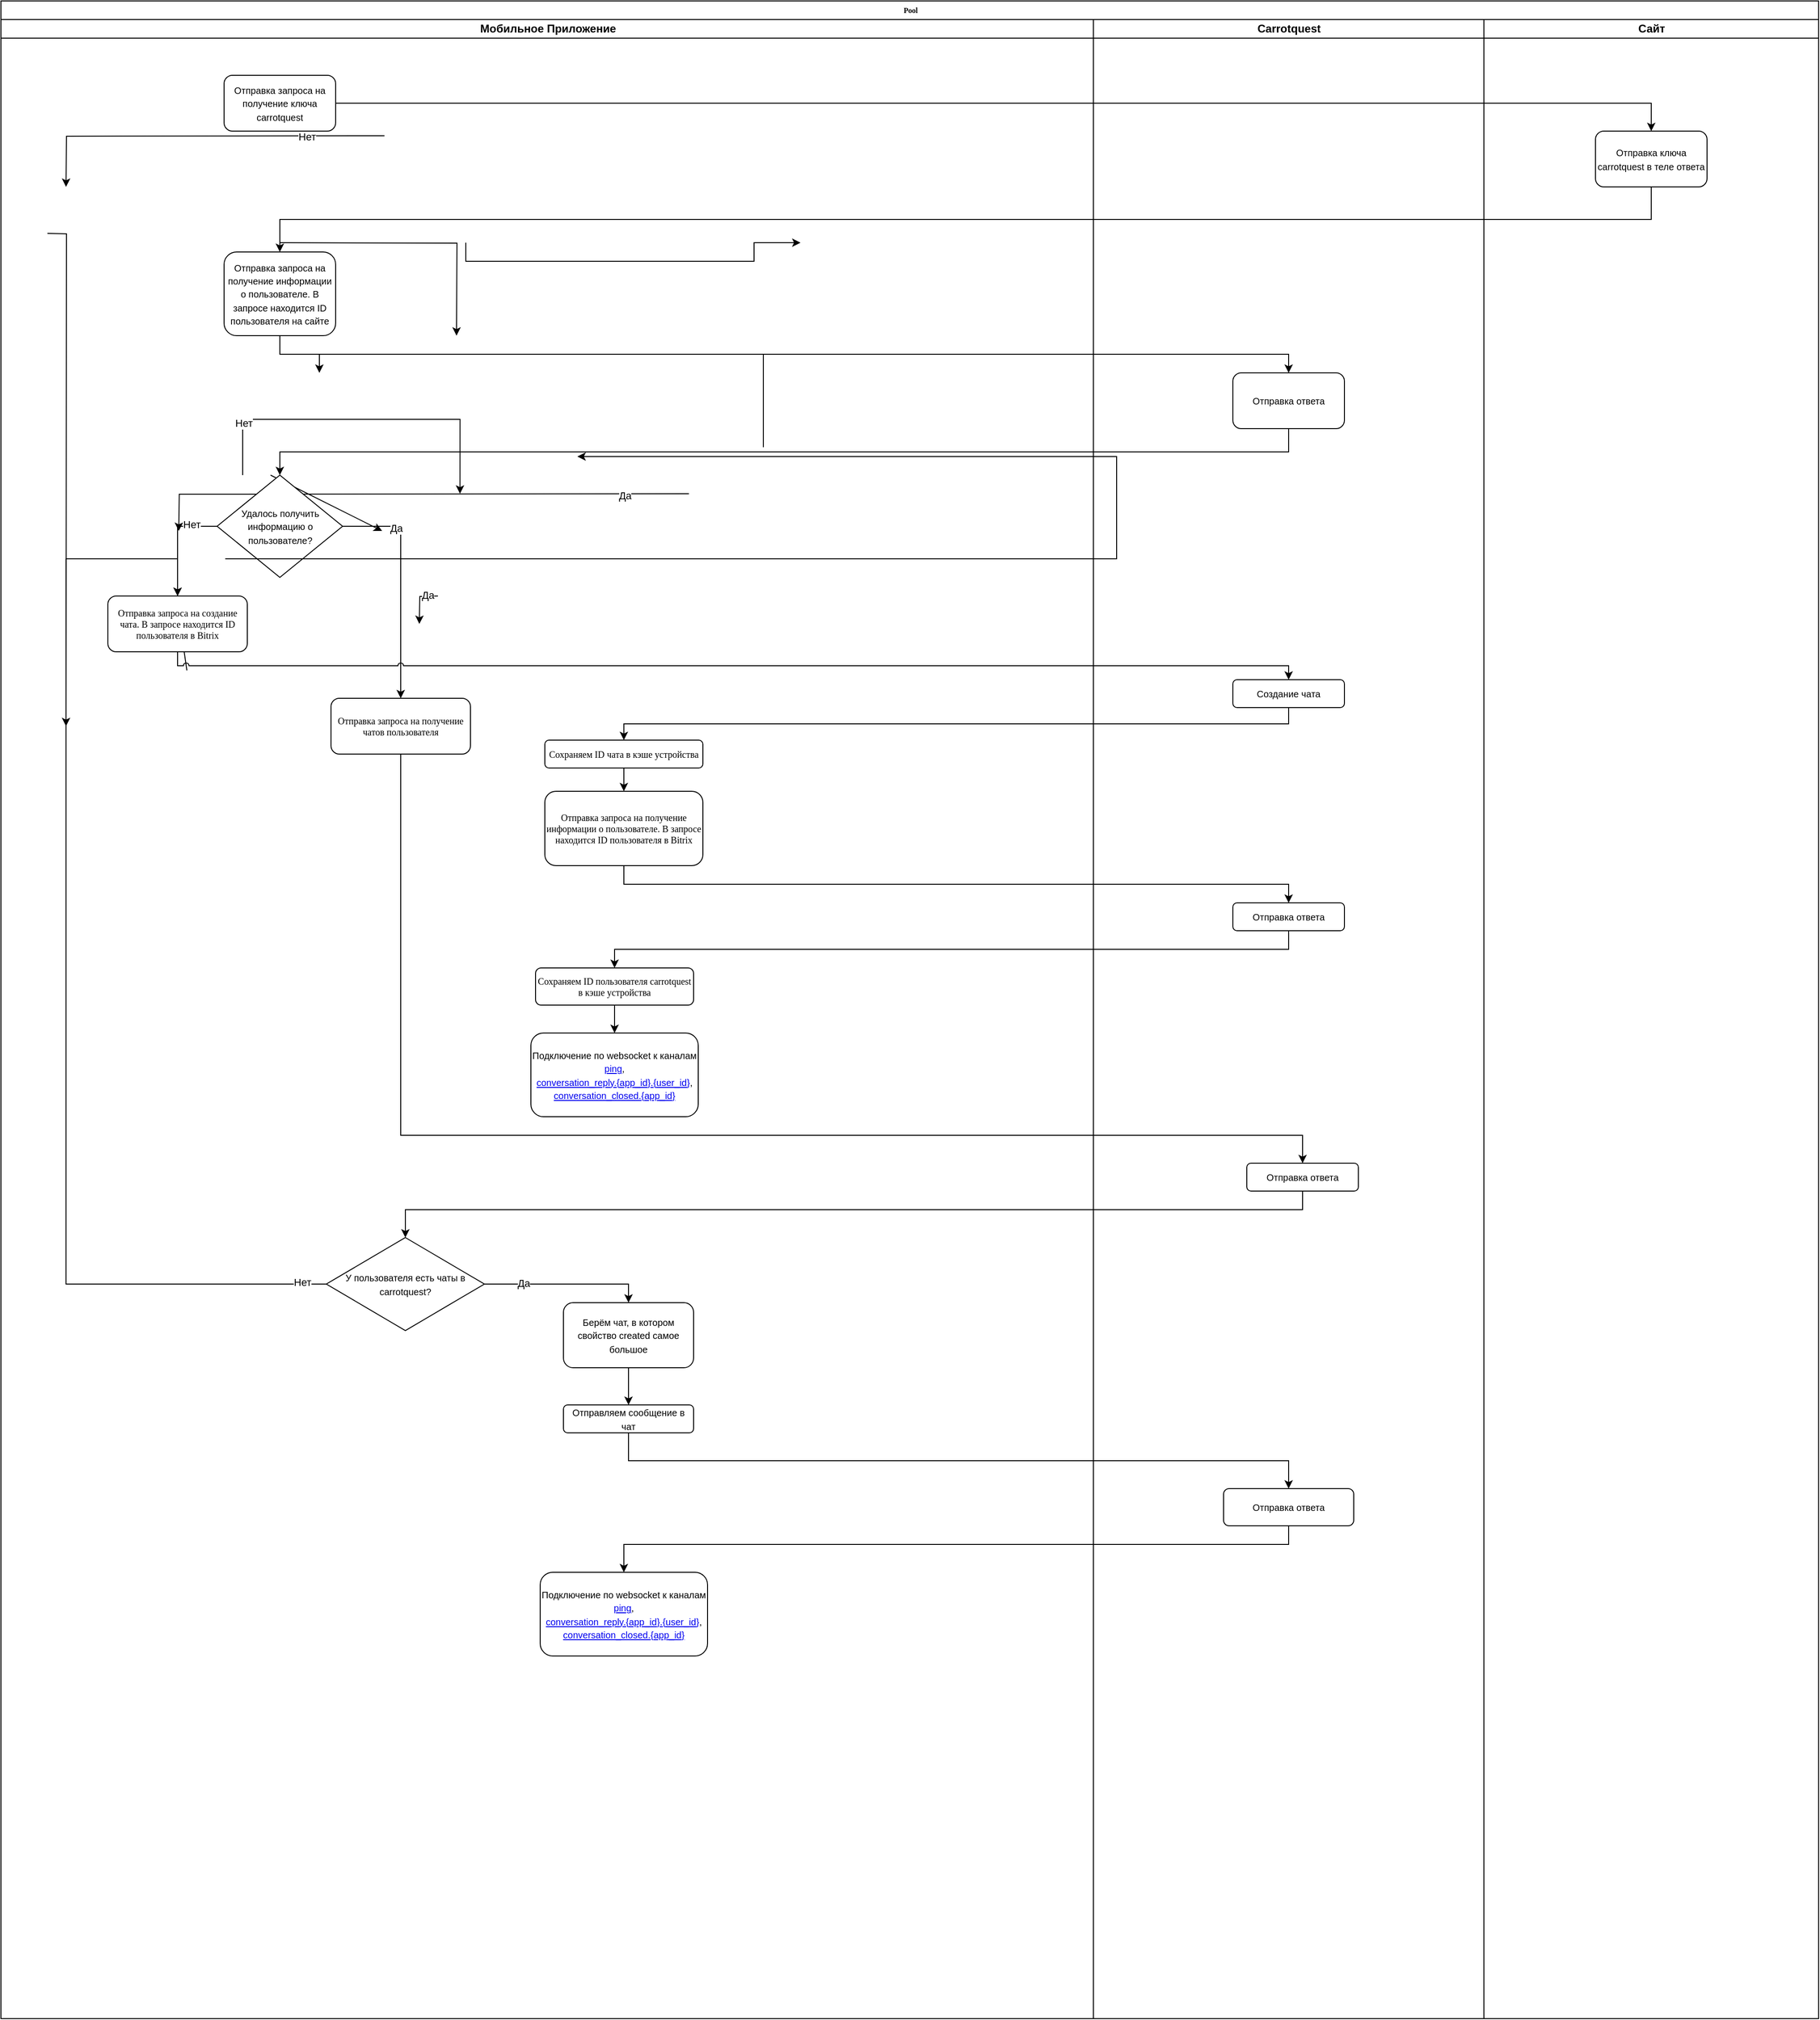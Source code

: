<mxfile version="23.1.2" type="github">
  <diagram name="Page-1" id="74e2e168-ea6b-b213-b513-2b3c1d86103e">
    <mxGraphModel dx="3" dy="608" grid="1" gridSize="10" guides="1" tooltips="1" connect="1" arrows="1" fold="1" page="1" pageScale="1" pageWidth="1100" pageHeight="850" background="none" math="0" shadow="0">
      <root>
        <mxCell id="0" />
        <mxCell id="1" parent="0" />
        <mxCell id="NRH0jWtVndr9vISsza53-43" value="Pool" style="swimlane;html=1;childLayout=stackLayout;startSize=20;rounded=0;shadow=0;labelBackgroundColor=none;strokeWidth=1;fontFamily=Verdana;fontSize=8;align=center;" vertex="1" parent="1">
          <mxGeometry x="1640" y="40" width="1955" height="2170" as="geometry" />
        </mxCell>
        <mxCell id="NRH0jWtVndr9vISsza53-60" value="" style="endArrow=classic;html=1;rounded=0;exitX=0.5;exitY=1;exitDx=0;exitDy=0;entryX=0.5;entryY=0;entryDx=0;entryDy=0;edgeStyle=orthogonalEdgeStyle;" edge="1" parent="NRH0jWtVndr9vISsza53-43" target="NRH0jWtVndr9vISsza53-63">
          <mxGeometry width="50" height="50" relative="1" as="geometry">
            <mxPoint x="500" y="260" as="sourcePoint" />
            <mxPoint x="860" y="260" as="targetPoint" />
            <Array as="points">
              <mxPoint x="500" y="280" />
              <mxPoint x="810" y="280" />
            </Array>
          </mxGeometry>
        </mxCell>
        <mxCell id="NRH0jWtVndr9vISsza53-61" value="" style="endArrow=classic;html=1;rounded=0;exitX=0.5;exitY=1;exitDx=0;exitDy=0;entryX=0.5;entryY=0;entryDx=0;entryDy=0;edgeStyle=orthogonalEdgeStyle;" edge="1" parent="NRH0jWtVndr9vISsza53-43" source="NRH0jWtVndr9vISsza53-63">
          <mxGeometry width="50" height="50" relative="1" as="geometry">
            <mxPoint x="820" y="480" as="sourcePoint" />
            <mxPoint x="342.5" y="400" as="targetPoint" />
            <Array as="points">
              <mxPoint x="810" y="380" />
              <mxPoint x="343" y="380" />
              <mxPoint x="343" y="400" />
            </Array>
          </mxGeometry>
        </mxCell>
        <mxCell id="NRH0jWtVndr9vISsza53-44" value="Мобильное Приложение" style="swimlane;html=1;startSize=20;" vertex="1" parent="NRH0jWtVndr9vISsza53-43">
          <mxGeometry y="20" width="1175" height="2150" as="geometry" />
        </mxCell>
        <mxCell id="NRH0jWtVndr9vISsza53-47" value="" style="endArrow=classic;html=1;rounded=0;entryX=0.5;entryY=0;entryDx=0;entryDy=0;edgeStyle=orthogonalEdgeStyle;exitX=1;exitY=0.5;exitDx=0;exitDy=0;" edge="1" parent="NRH0jWtVndr9vISsza53-44" source="NRH0jWtVndr9vISsza53-45">
          <mxGeometry width="50" height="50" relative="1" as="geometry">
            <mxPoint x="260" y="490" as="sourcePoint" />
            <mxPoint x="493.75" y="510" as="targetPoint" />
            <Array as="points">
              <mxPoint x="494" y="430" />
            </Array>
          </mxGeometry>
        </mxCell>
        <mxCell id="NRH0jWtVndr9vISsza53-48" value="Нет" style="edgeLabel;html=1;align=center;verticalAlign=middle;resizable=0;points=[];" vertex="1" connectable="0" parent="NRH0jWtVndr9vISsza53-47">
          <mxGeometry x="-0.697" y="-1" relative="1" as="geometry">
            <mxPoint as="offset" />
          </mxGeometry>
        </mxCell>
        <mxCell id="NRH0jWtVndr9vISsza53-50" value="" style="endArrow=classic;html=1;rounded=0;exitX=0;exitY=0.5;exitDx=0;exitDy=0;entryX=0.5;entryY=0;entryDx=0;entryDy=0;edgeStyle=orthogonalEdgeStyle;" edge="1" parent="NRH0jWtVndr9vISsza53-44" source="NRH0jWtVndr9vISsza53-45">
          <mxGeometry width="50" height="50" relative="1" as="geometry">
            <mxPoint x="740" y="510" as="sourcePoint" />
            <mxPoint x="191.25" y="550" as="targetPoint" />
          </mxGeometry>
        </mxCell>
        <mxCell id="NRH0jWtVndr9vISsza53-51" value="Да" style="edgeLabel;html=1;align=center;verticalAlign=middle;resizable=0;points=[];" vertex="1" connectable="0" parent="NRH0jWtVndr9vISsza53-50">
          <mxGeometry x="-0.764" y="2" relative="1" as="geometry">
            <mxPoint as="offset" />
          </mxGeometry>
        </mxCell>
        <mxCell id="NRH0jWtVndr9vISsza53-53" value="" style="endArrow=classic;html=1;rounded=0;exitX=0.5;exitY=1;exitDx=0;exitDy=0;entryX=0.5;entryY=0;entryDx=0;entryDy=0;" edge="1" parent="NRH0jWtVndr9vISsza53-44" source="NRH0jWtVndr9vISsza53-49">
          <mxGeometry width="50" height="50" relative="1" as="geometry">
            <mxPoint x="200" y="700" as="sourcePoint" />
            <mxPoint x="191.25" y="640" as="targetPoint" />
          </mxGeometry>
        </mxCell>
        <mxCell id="NRH0jWtVndr9vISsza53-55" value="" style="endArrow=classic;html=1;rounded=0;exitX=1;exitY=0.5;exitDx=0;exitDy=0;entryX=0.5;entryY=0;entryDx=0;entryDy=0;edgeStyle=orthogonalEdgeStyle;" edge="1" parent="NRH0jWtVndr9vISsza53-44" target="NRH0jWtVndr9vISsza53-57">
          <mxGeometry width="50" height="50" relative="1" as="geometry">
            <mxPoint x="412.5" y="125" as="sourcePoint" />
            <mxPoint x="70" y="180" as="targetPoint" />
          </mxGeometry>
        </mxCell>
        <mxCell id="NRH0jWtVndr9vISsza53-56" value="Нет" style="edgeLabel;html=1;align=center;verticalAlign=middle;resizable=0;points=[];" vertex="1" connectable="0" parent="NRH0jWtVndr9vISsza53-55">
          <mxGeometry x="-0.579" y="1" relative="1" as="geometry">
            <mxPoint as="offset" />
          </mxGeometry>
        </mxCell>
        <mxCell id="NRH0jWtVndr9vISsza53-59" value="" style="endArrow=classic;html=1;rounded=0;exitX=0;exitY=0.5;exitDx=0;exitDy=0;entryX=0.5;entryY=0;entryDx=0;entryDy=0;edgeStyle=orthogonalEdgeStyle;" edge="1" parent="NRH0jWtVndr9vISsza53-44" source="NRH0jWtVndr9vISsza53-54">
          <mxGeometry width="50" height="50" relative="1" as="geometry">
            <mxPoint x="50" y="230" as="sourcePoint" />
            <mxPoint x="70" y="760" as="targetPoint" />
          </mxGeometry>
        </mxCell>
        <mxCell id="NRH0jWtVndr9vISsza53-68" value="&lt;font style=&quot;font-size: 10px;&quot;&gt;Отправка запроса на получение ключа carrotquest&lt;/font&gt;" style="rounded=1;whiteSpace=wrap;html=1;" vertex="1" parent="NRH0jWtVndr9vISsza53-44">
          <mxGeometry x="240" y="60" width="120" height="60" as="geometry" />
        </mxCell>
        <mxCell id="NRH0jWtVndr9vISsza53-83" value="" style="endArrow=classic;html=1;rounded=0;exitX=0.5;exitY=1;exitDx=0;exitDy=0;entryX=0.5;entryY=0;entryDx=0;entryDy=0;" edge="1" parent="NRH0jWtVndr9vISsza53-44" target="NRH0jWtVndr9vISsza53-82">
          <mxGeometry width="50" height="50" relative="1" as="geometry">
            <mxPoint x="290" y="490" as="sourcePoint" />
            <mxPoint x="410" y="550" as="targetPoint" />
          </mxGeometry>
        </mxCell>
        <mxCell id="NRH0jWtVndr9vISsza53-84" value="" style="endArrow=classic;html=1;rounded=0;exitX=1;exitY=0.5;exitDx=0;exitDy=0;entryX=0.5;entryY=0;entryDx=0;entryDy=0;edgeStyle=orthogonalEdgeStyle;" edge="1" parent="NRH0jWtVndr9vISsza53-44" source="NRH0jWtVndr9vISsza53-82">
          <mxGeometry width="50" height="50" relative="1" as="geometry">
            <mxPoint x="470" y="620" as="sourcePoint" />
            <mxPoint x="450" y="650" as="targetPoint" />
          </mxGeometry>
        </mxCell>
        <mxCell id="NRH0jWtVndr9vISsza53-85" value="Да" style="edgeLabel;html=1;align=center;verticalAlign=middle;resizable=0;points=[];" vertex="1" connectable="0" parent="NRH0jWtVndr9vISsza53-84">
          <mxGeometry x="-0.557" y="-2" relative="1" as="geometry">
            <mxPoint as="offset" />
          </mxGeometry>
        </mxCell>
        <mxCell id="NRH0jWtVndr9vISsza53-92" value="&lt;font style=&quot;font-size: 10px;&quot;&gt;Отправка запроса на получение информации о пользователе. В запросе находится ID пользователя на сайте&lt;/font&gt;" style="rounded=1;whiteSpace=wrap;html=1;" vertex="1" parent="NRH0jWtVndr9vISsza53-44">
          <mxGeometry x="240" y="250" width="120" height="90" as="geometry" />
        </mxCell>
        <mxCell id="NRH0jWtVndr9vISsza53-95" value="&lt;font style=&quot;font-size: 10px;&quot;&gt;Удалось получить информацию о пользователе?&lt;/font&gt;" style="rhombus;whiteSpace=wrap;html=1;" vertex="1" parent="NRH0jWtVndr9vISsza53-44">
          <mxGeometry x="232.5" y="490" width="135" height="110" as="geometry" />
        </mxCell>
        <mxCell id="NRH0jWtVndr9vISsza53-96" value="&lt;font style=&quot;font-size: 10px;&quot;&gt;Отправка запроса на создание чата. В запросе находится ID пользователя в Bitrix&lt;/font&gt;" style="rounded=1;whiteSpace=wrap;html=1;shadow=0;labelBackgroundColor=none;strokeWidth=1;fontFamily=Verdana;fontSize=8;align=center;" vertex="1" parent="NRH0jWtVndr9vISsza53-44">
          <mxGeometry x="115" y="620" width="150" height="60" as="geometry" />
        </mxCell>
        <mxCell id="NRH0jWtVndr9vISsza53-97" value="" style="endArrow=classic;html=1;rounded=0;exitX=1;exitY=0.5;exitDx=0;exitDy=0;edgeStyle=orthogonalEdgeStyle;entryX=0.5;entryY=0;entryDx=0;entryDy=0;" edge="1" parent="NRH0jWtVndr9vISsza53-44" source="NRH0jWtVndr9vISsza53-95" target="NRH0jWtVndr9vISsza53-112">
          <mxGeometry width="50" height="50" relative="1" as="geometry">
            <mxPoint x="480" y="580" as="sourcePoint" />
            <mxPoint x="400" y="620" as="targetPoint" />
            <Array as="points">
              <mxPoint x="430" y="545" />
            </Array>
          </mxGeometry>
        </mxCell>
        <mxCell id="NRH0jWtVndr9vISsza53-98" value="Да" style="edgeLabel;html=1;align=center;verticalAlign=middle;resizable=0;points=[];" vertex="1" connectable="0" parent="NRH0jWtVndr9vISsza53-97">
          <mxGeometry x="-0.535" y="-2" relative="1" as="geometry">
            <mxPoint as="offset" />
          </mxGeometry>
        </mxCell>
        <mxCell id="NRH0jWtVndr9vISsza53-100" value="" style="endArrow=classic;html=1;rounded=0;exitX=0;exitY=0.5;exitDx=0;exitDy=0;entryX=0.5;entryY=0;entryDx=0;entryDy=0;edgeStyle=orthogonalEdgeStyle;" edge="1" parent="NRH0jWtVndr9vISsza53-44" source="NRH0jWtVndr9vISsza53-95" target="NRH0jWtVndr9vISsza53-96">
          <mxGeometry width="50" height="50" relative="1" as="geometry">
            <mxPoint x="378" y="525" as="sourcePoint" />
            <mxPoint x="120" y="600" as="targetPoint" />
          </mxGeometry>
        </mxCell>
        <mxCell id="NRH0jWtVndr9vISsza53-101" value="Нет" style="edgeLabel;html=1;align=center;verticalAlign=middle;resizable=0;points=[];" vertex="1" connectable="0" parent="NRH0jWtVndr9vISsza53-100">
          <mxGeometry x="-0.535" y="-2" relative="1" as="geometry">
            <mxPoint as="offset" />
          </mxGeometry>
        </mxCell>
        <mxCell id="NRH0jWtVndr9vISsza53-108" value="&lt;font style=&quot;font-size: 10px;&quot;&gt;Отправка запроса на получение информации о пользователе. В запросе находится ID пользователя в Bitrix&lt;/font&gt;" style="rounded=1;whiteSpace=wrap;html=1;shadow=0;labelBackgroundColor=none;strokeWidth=1;fontFamily=Verdana;fontSize=8;align=center;" vertex="1" parent="NRH0jWtVndr9vISsza53-44">
          <mxGeometry x="585" y="830" width="170" height="80" as="geometry" />
        </mxCell>
        <mxCell id="NRH0jWtVndr9vISsza53-112" value="&lt;font style=&quot;font-size: 10px;&quot;&gt;Отправка запроса на получение чатов пользователя&lt;/font&gt;" style="rounded=1;whiteSpace=wrap;html=1;shadow=0;labelBackgroundColor=none;strokeWidth=1;fontFamily=Verdana;fontSize=8;align=center;" vertex="1" parent="NRH0jWtVndr9vISsza53-44">
          <mxGeometry x="355" y="730" width="150" height="60" as="geometry" />
        </mxCell>
        <mxCell id="NRH0jWtVndr9vISsza53-116" value="&lt;font style=&quot;font-size: 10px;&quot;&gt;Сохраняем ID пользователя carrotquest в кэше устройства&lt;/font&gt;" style="rounded=1;whiteSpace=wrap;html=1;shadow=0;labelBackgroundColor=none;strokeWidth=1;fontFamily=Verdana;fontSize=8;align=center;" vertex="1" parent="NRH0jWtVndr9vISsza53-44">
          <mxGeometry x="575" y="1020" width="170" height="40" as="geometry" />
        </mxCell>
        <mxCell id="NRH0jWtVndr9vISsza53-121" value="" style="endArrow=classic;html=1;rounded=0;exitX=0;exitY=0.5;exitDx=0;exitDy=0;entryX=0.5;entryY=0;entryDx=0;entryDy=0;edgeStyle=orthogonalEdgeStyle;" edge="1" parent="NRH0jWtVndr9vISsza53-44" source="NRH0jWtVndr9vISsza53-88" target="NRH0jWtVndr9vISsza53-96">
          <mxGeometry width="50" height="50" relative="1" as="geometry">
            <mxPoint x="100" y="1250" as="sourcePoint" />
            <mxPoint x="150" y="1200" as="targetPoint" />
            <Array as="points">
              <mxPoint x="70" y="1360" />
              <mxPoint x="70" y="580" />
              <mxPoint x="190" y="580" />
            </Array>
          </mxGeometry>
        </mxCell>
        <mxCell id="NRH0jWtVndr9vISsza53-123" value="Нет" style="edgeLabel;html=1;align=center;verticalAlign=middle;resizable=0;points=[];" vertex="1" connectable="0" parent="NRH0jWtVndr9vISsza53-121">
          <mxGeometry x="-0.957" y="-2" relative="1" as="geometry">
            <mxPoint as="offset" />
          </mxGeometry>
        </mxCell>
        <mxCell id="NRH0jWtVndr9vISsza53-125" value="" style="endArrow=classic;html=1;rounded=0;exitX=1;exitY=0.5;exitDx=0;exitDy=0;entryX=0.5;entryY=0;entryDx=0;entryDy=0;edgeStyle=orthogonalEdgeStyle;" edge="1" parent="NRH0jWtVndr9vISsza53-44" source="NRH0jWtVndr9vISsza53-88" target="NRH0jWtVndr9vISsza53-124">
          <mxGeometry width="50" height="50" relative="1" as="geometry">
            <mxPoint x="670" y="1210" as="sourcePoint" />
            <mxPoint x="720" y="1160" as="targetPoint" />
          </mxGeometry>
        </mxCell>
        <mxCell id="NRH0jWtVndr9vISsza53-138" value="Да" style="edgeLabel;html=1;align=center;verticalAlign=middle;resizable=0;points=[];" vertex="1" connectable="0" parent="NRH0jWtVndr9vISsza53-125">
          <mxGeometry x="-0.525" y="1" relative="1" as="geometry">
            <mxPoint as="offset" />
          </mxGeometry>
        </mxCell>
        <mxCell id="NRH0jWtVndr9vISsza53-128" value="" style="endArrow=classic;html=1;rounded=0;exitX=0.5;exitY=1;exitDx=0;exitDy=0;entryX=0.5;entryY=0;entryDx=0;entryDy=0;" edge="1" parent="NRH0jWtVndr9vISsza53-44" source="NRH0jWtVndr9vISsza53-124" target="NRH0jWtVndr9vISsza53-127">
          <mxGeometry width="50" height="50" relative="1" as="geometry">
            <mxPoint x="470" y="1400" as="sourcePoint" />
            <mxPoint x="520" y="1350" as="targetPoint" />
          </mxGeometry>
        </mxCell>
        <mxCell id="NRH0jWtVndr9vISsza53-133" value="&lt;font style=&quot;font-size: 10px;&quot;&gt;Сохраняем ID чата в кэше устройства&lt;/font&gt;" style="rounded=1;whiteSpace=wrap;html=1;shadow=0;labelBackgroundColor=none;strokeWidth=1;fontFamily=Verdana;fontSize=8;align=center;" vertex="1" parent="NRH0jWtVndr9vISsza53-44">
          <mxGeometry x="585" y="775" width="170" height="30" as="geometry" />
        </mxCell>
        <mxCell id="NRH0jWtVndr9vISsza53-134" value="" style="endArrow=classic;html=1;rounded=0;exitX=0.5;exitY=1;exitDx=0;exitDy=0;entryX=0.5;entryY=0;entryDx=0;entryDy=0;" edge="1" parent="NRH0jWtVndr9vISsza53-44" source="NRH0jWtVndr9vISsza53-133" target="NRH0jWtVndr9vISsza53-108">
          <mxGeometry width="50" height="50" relative="1" as="geometry">
            <mxPoint x="740" y="870" as="sourcePoint" />
            <mxPoint x="790" y="820" as="targetPoint" />
          </mxGeometry>
        </mxCell>
        <mxCell id="NRH0jWtVndr9vISsza53-127" value="&lt;font style=&quot;font-size: 10px;&quot;&gt;Отправляем сообщение в чат&lt;/font&gt;" style="rounded=1;whiteSpace=wrap;html=1;" vertex="1" parent="NRH0jWtVndr9vISsza53-44">
          <mxGeometry x="605" y="1490" width="140" height="30" as="geometry" />
        </mxCell>
        <mxCell id="NRH0jWtVndr9vISsza53-124" value="&lt;font style=&quot;font-size: 10px;&quot;&gt;Берём чат, в котором свойство created самое большое&lt;/font&gt;" style="rounded=1;whiteSpace=wrap;html=1;" vertex="1" parent="NRH0jWtVndr9vISsza53-44">
          <mxGeometry x="605" y="1380" width="140" height="70" as="geometry" />
        </mxCell>
        <mxCell id="NRH0jWtVndr9vISsza53-88" value="&lt;font style=&quot;font-size: 10px;&quot;&gt;У пользователя есть чаты в carrotquest?&lt;/font&gt;" style="rhombus;whiteSpace=wrap;html=1;" vertex="1" parent="NRH0jWtVndr9vISsza53-44">
          <mxGeometry x="350" y="1310" width="170" height="100" as="geometry" />
        </mxCell>
        <mxCell id="NRH0jWtVndr9vISsza53-86" value="&lt;font style=&quot;font-size: 10px;&quot;&gt;Подключение по websocket к каналам&lt;br&gt;&lt;a style=&quot;box-sizing: border-box; outline: 0px; text-align: start;&quot; href=&quot;https://developers.carrotquest.io/rts/channels/ping&quot;&gt;ping&lt;/a&gt;,&lt;br&gt;&lt;a style=&quot;box-sizing: border-box; outline: 0px; text-align: start;&quot; href=&quot;https://developers.carrotquest.io/rts/channels/conversation_reply_user&quot;&gt;conversation_reply.{app_id}.{user_id}&lt;/a&gt;,&lt;br&gt;&lt;a style=&quot;box-sizing: border-box; text-align: start;&quot; href=&quot;https://developers.carrotquest.io/rts/channels/conversation_closed&quot;&gt;conversation_closed.{app_id}&lt;/a&gt;&lt;/font&gt;&lt;span style=&quot;font-size: 10px;&quot;&gt;&lt;br&gt;&lt;/span&gt;" style="rounded=1;whiteSpace=wrap;html=1;" vertex="1" parent="NRH0jWtVndr9vISsza53-44">
          <mxGeometry x="570" y="1090" width="180" height="90" as="geometry" />
        </mxCell>
        <mxCell id="NRH0jWtVndr9vISsza53-135" value="" style="endArrow=classic;html=1;rounded=0;exitX=0.5;exitY=1;exitDx=0;exitDy=0;entryX=0.5;entryY=0;entryDx=0;entryDy=0;" edge="1" parent="NRH0jWtVndr9vISsza53-44" source="NRH0jWtVndr9vISsza53-116" target="NRH0jWtVndr9vISsza53-86">
          <mxGeometry width="50" height="50" relative="1" as="geometry">
            <mxPoint x="860" y="1110" as="sourcePoint" />
            <mxPoint x="910" y="1060" as="targetPoint" />
          </mxGeometry>
        </mxCell>
        <mxCell id="NRH0jWtVndr9vISsza53-136" value="&lt;font style=&quot;font-size: 10px;&quot;&gt;Подключение по websocket к каналам&lt;br&gt;&lt;a href=&quot;https://developers.carrotquest.io/rts/channels/ping&quot; style=&quot;box-sizing: border-box; outline: 0px; text-align: start;&quot;&gt;ping&lt;/a&gt;,&lt;br&gt;&lt;a href=&quot;https://developers.carrotquest.io/rts/channels/conversation_reply_user&quot; style=&quot;box-sizing: border-box; outline: 0px; text-align: start;&quot;&gt;conversation_reply.{app_id}.{user_id}&lt;/a&gt;,&lt;br&gt;&lt;a href=&quot;https://developers.carrotquest.io/rts/channels/conversation_closed&quot; style=&quot;box-sizing: border-box; text-align: start;&quot;&gt;conversation_closed.{app_id}&lt;/a&gt;&lt;/font&gt;&lt;span style=&quot;font-size: 10px;&quot;&gt;&lt;br&gt;&lt;/span&gt;" style="rounded=1;whiteSpace=wrap;html=1;" vertex="1" parent="NRH0jWtVndr9vISsza53-44">
          <mxGeometry x="580" y="1670" width="180" height="90" as="geometry" />
        </mxCell>
        <mxCell id="NRH0jWtVndr9vISsza53-62" value="Carrotquest" style="swimlane;html=1;startSize=20;" vertex="1" parent="NRH0jWtVndr9vISsza53-43">
          <mxGeometry x="1175" y="20" width="420" height="2150" as="geometry" />
        </mxCell>
        <mxCell id="NRH0jWtVndr9vISsza53-93" value="&lt;font style=&quot;font-size: 10px;&quot;&gt;Отправка ответа&lt;/font&gt;" style="rounded=1;whiteSpace=wrap;html=1;" vertex="1" parent="NRH0jWtVndr9vISsza53-62">
          <mxGeometry x="150" y="380" width="120" height="60" as="geometry" />
        </mxCell>
        <mxCell id="NRH0jWtVndr9vISsza53-91" value="&lt;font style=&quot;font-size: 10px;&quot;&gt;Создание чата&lt;/font&gt;" style="rounded=1;whiteSpace=wrap;html=1;" vertex="1" parent="NRH0jWtVndr9vISsza53-62">
          <mxGeometry x="150" y="710" width="120" height="30" as="geometry" />
        </mxCell>
        <mxCell id="NRH0jWtVndr9vISsza53-110" value="&lt;font style=&quot;font-size: 10px;&quot;&gt;Отправка ответа&lt;/font&gt;" style="rounded=1;whiteSpace=wrap;html=1;" vertex="1" parent="NRH0jWtVndr9vISsza53-62">
          <mxGeometry x="150" y="950" width="120" height="30" as="geometry" />
        </mxCell>
        <mxCell id="NRH0jWtVndr9vISsza53-118" value="&lt;font style=&quot;font-size: 10px;&quot;&gt;Отправка ответа&lt;/font&gt;" style="rounded=1;whiteSpace=wrap;html=1;" vertex="1" parent="NRH0jWtVndr9vISsza53-62">
          <mxGeometry x="165" y="1230" width="120" height="30" as="geometry" />
        </mxCell>
        <mxCell id="NRH0jWtVndr9vISsza53-129" value="&lt;font style=&quot;font-size: 10px;&quot;&gt;Отправка ответа&lt;/font&gt;" style="rounded=1;whiteSpace=wrap;html=1;" vertex="1" parent="NRH0jWtVndr9vISsza53-62">
          <mxGeometry x="140" y="1580" width="140" height="40" as="geometry" />
        </mxCell>
        <mxCell id="NRH0jWtVndr9vISsza53-65" value="" style="endArrow=classic;html=1;rounded=0;exitX=1;exitY=0.5;exitDx=0;exitDy=0;entryX=0.5;entryY=0;entryDx=0;entryDy=0;edgeStyle=orthogonalEdgeStyle;" edge="1" parent="NRH0jWtVndr9vISsza53-43" target="NRH0jWtVndr9vISsza53-67">
          <mxGeometry width="50" height="50" relative="1" as="geometry">
            <mxPoint x="241.25" y="600" as="sourcePoint" />
            <mxPoint x="620" y="490" as="targetPoint" />
            <Array as="points">
              <mxPoint x="1200" y="600" />
            </Array>
          </mxGeometry>
        </mxCell>
        <mxCell id="NRH0jWtVndr9vISsza53-66" value="Сайт" style="swimlane;html=1;startSize=20;" vertex="1" parent="NRH0jWtVndr9vISsza53-43">
          <mxGeometry x="1595" y="20" width="360" height="2150" as="geometry" />
        </mxCell>
        <mxCell id="NRH0jWtVndr9vISsza53-70" value="&lt;span style=&quot;font-size: 10px;&quot;&gt;Отправка ключа carrotquest в теле ответа&lt;/span&gt;" style="rounded=1;whiteSpace=wrap;html=1;" vertex="1" parent="NRH0jWtVndr9vISsza53-66">
          <mxGeometry x="120" y="120" width="120" height="60" as="geometry" />
        </mxCell>
        <mxCell id="NRH0jWtVndr9vISsza53-71" value="" style="endArrow=classic;html=1;rounded=0;exitX=1;exitY=0.5;exitDx=0;exitDy=0;entryX=0.5;entryY=0;entryDx=0;entryDy=0;edgeStyle=orthogonalEdgeStyle;" edge="1" parent="NRH0jWtVndr9vISsza53-43" source="NRH0jWtVndr9vISsza53-68" target="NRH0jWtVndr9vISsza53-70">
          <mxGeometry width="50" height="50" relative="1" as="geometry">
            <mxPoint x="500" y="240" as="sourcePoint" />
            <mxPoint x="550" y="190" as="targetPoint" />
          </mxGeometry>
        </mxCell>
        <mxCell id="NRH0jWtVndr9vISsza53-73" value="" style="endArrow=classic;html=1;rounded=0;exitX=0.5;exitY=1;exitDx=0;exitDy=0;entryX=0.5;entryY=0;entryDx=0;entryDy=0;edgeStyle=orthogonalEdgeStyle;" edge="1" parent="NRH0jWtVndr9vISsza53-43" source="NRH0jWtVndr9vISsza53-70" target="NRH0jWtVndr9vISsza53-92">
          <mxGeometry width="50" height="50" relative="1" as="geometry">
            <mxPoint x="900" y="400" as="sourcePoint" />
            <mxPoint x="360" y="230.0" as="targetPoint" />
          </mxGeometry>
        </mxCell>
        <mxCell id="NRH0jWtVndr9vISsza53-76" value="" style="endArrow=classic;html=1;rounded=0;exitX=0.5;exitY=1;exitDx=0;exitDy=0;entryX=0.5;entryY=0;entryDx=0;entryDy=0;edgeStyle=orthogonalEdgeStyle;" edge="1" parent="NRH0jWtVndr9vISsza53-43" target="NRH0jWtVndr9vISsza53-75">
          <mxGeometry width="50" height="50" relative="1" as="geometry">
            <mxPoint x="300" y="260.0" as="sourcePoint" />
            <mxPoint x="490" y="360" as="targetPoint" />
          </mxGeometry>
        </mxCell>
        <mxCell id="NRH0jWtVndr9vISsza53-94" value="" style="endArrow=classic;html=1;rounded=0;exitX=0.5;exitY=1;exitDx=0;exitDy=0;edgeStyle=orthogonalEdgeStyle;entryX=0.5;entryY=0;entryDx=0;entryDy=0;" edge="1" parent="NRH0jWtVndr9vISsza53-43" source="NRH0jWtVndr9vISsza53-93" target="NRH0jWtVndr9vISsza53-95">
          <mxGeometry width="50" height="50" relative="1" as="geometry">
            <mxPoint x="1500" y="210" as="sourcePoint" />
            <mxPoint x="290" y="450" as="targetPoint" />
          </mxGeometry>
        </mxCell>
        <mxCell id="NRH0jWtVndr9vISsza53-105" value="" style="endArrow=classic;html=1;rounded=0;exitX=0.5;exitY=1;exitDx=0;exitDy=0;entryX=0.5;entryY=0;entryDx=0;entryDy=0;edgeStyle=orthogonalEdgeStyle;" edge="1" parent="NRH0jWtVndr9vISsza53-43" source="NRH0jWtVndr9vISsza53-92" target="NRH0jWtVndr9vISsza53-93">
          <mxGeometry width="50" height="50" relative="1" as="geometry">
            <mxPoint x="600" y="400" as="sourcePoint" />
            <mxPoint x="650" y="350" as="targetPoint" />
          </mxGeometry>
        </mxCell>
        <mxCell id="NRH0jWtVndr9vISsza53-107" value="" style="endArrow=classic;html=1;rounded=0;exitX=0.5;exitY=1;exitDx=0;exitDy=0;entryX=0.5;entryY=0;entryDx=0;entryDy=0;edgeStyle=orthogonalEdgeStyle;jumpStyle=arc;" edge="1" parent="NRH0jWtVndr9vISsza53-43" source="NRH0jWtVndr9vISsza53-96" target="NRH0jWtVndr9vISsza53-91">
          <mxGeometry width="50" height="50" relative="1" as="geometry">
            <mxPoint x="650" y="710" as="sourcePoint" />
            <mxPoint x="700" y="660" as="targetPoint" />
          </mxGeometry>
        </mxCell>
        <mxCell id="NRH0jWtVndr9vISsza53-109" value="" style="endArrow=classic;html=1;rounded=0;exitX=0.5;exitY=1;exitDx=0;exitDy=0;entryX=0.5;entryY=0;entryDx=0;entryDy=0;edgeStyle=orthogonalEdgeStyle;" edge="1" parent="NRH0jWtVndr9vISsza53-43" source="NRH0jWtVndr9vISsza53-91" target="NRH0jWtVndr9vISsza53-133">
          <mxGeometry width="50" height="50" relative="1" as="geometry">
            <mxPoint x="690" y="840" as="sourcePoint" />
            <mxPoint x="740" y="790" as="targetPoint" />
          </mxGeometry>
        </mxCell>
        <mxCell id="NRH0jWtVndr9vISsza53-111" value="" style="endArrow=classic;html=1;rounded=0;exitX=0.5;exitY=1;exitDx=0;exitDy=0;entryX=0.5;entryY=0;entryDx=0;entryDy=0;edgeStyle=orthogonalEdgeStyle;" edge="1" parent="NRH0jWtVndr9vISsza53-43" source="NRH0jWtVndr9vISsza53-108" target="NRH0jWtVndr9vISsza53-110">
          <mxGeometry width="50" height="50" relative="1" as="geometry">
            <mxPoint x="480" y="1070" as="sourcePoint" />
            <mxPoint x="530" y="1020" as="targetPoint" />
            <Array as="points">
              <mxPoint x="670" y="950" />
              <mxPoint x="1385" y="950" />
            </Array>
          </mxGeometry>
        </mxCell>
        <mxCell id="NRH0jWtVndr9vISsza53-117" value="" style="endArrow=classic;html=1;rounded=0;exitX=0.5;exitY=1;exitDx=0;exitDy=0;entryX=0.5;entryY=0;entryDx=0;entryDy=0;edgeStyle=orthogonalEdgeStyle;" edge="1" parent="NRH0jWtVndr9vISsza53-43" source="NRH0jWtVndr9vISsza53-110" target="NRH0jWtVndr9vISsza53-116">
          <mxGeometry width="50" height="50" relative="1" as="geometry">
            <mxPoint x="1080" y="1140" as="sourcePoint" />
            <mxPoint x="1130" y="1090" as="targetPoint" />
            <Array as="points">
              <mxPoint x="1385" y="1020" />
              <mxPoint x="660" y="1020" />
            </Array>
          </mxGeometry>
        </mxCell>
        <mxCell id="NRH0jWtVndr9vISsza53-113" value="" style="endArrow=classic;html=1;rounded=0;exitX=0.5;exitY=1;exitDx=0;exitDy=0;entryX=0.5;entryY=0;entryDx=0;entryDy=0;jumpStyle=gap;edgeStyle=orthogonalEdgeStyle;" edge="1" parent="NRH0jWtVndr9vISsza53-43" source="NRH0jWtVndr9vISsza53-112" target="NRH0jWtVndr9vISsza53-118">
          <mxGeometry width="50" height="50" relative="1" as="geometry">
            <mxPoint x="530" y="660" as="sourcePoint" />
            <mxPoint x="427.5" y="910" as="targetPoint" />
            <Array as="points">
              <mxPoint x="430" y="1220" />
              <mxPoint x="1400" y="1220" />
            </Array>
          </mxGeometry>
        </mxCell>
        <mxCell id="NRH0jWtVndr9vISsza53-119" value="" style="endArrow=classic;html=1;rounded=0;exitX=0.5;exitY=1;exitDx=0;exitDy=0;entryX=0.5;entryY=0;entryDx=0;entryDy=0;edgeStyle=orthogonalEdgeStyle;" edge="1" parent="NRH0jWtVndr9vISsza53-43" source="NRH0jWtVndr9vISsza53-118" target="NRH0jWtVndr9vISsza53-88">
          <mxGeometry width="50" height="50" relative="1" as="geometry">
            <mxPoint x="800" y="1210" as="sourcePoint" />
            <mxPoint x="430" y="1160" as="targetPoint" />
            <Array as="points">
              <mxPoint x="1400" y="1300" />
              <mxPoint x="435" y="1300" />
            </Array>
          </mxGeometry>
        </mxCell>
        <mxCell id="NRH0jWtVndr9vISsza53-130" value="" style="endArrow=classic;html=1;rounded=0;exitX=0.5;exitY=1;exitDx=0;exitDy=0;entryX=0.5;entryY=0;entryDx=0;entryDy=0;edgeStyle=orthogonalEdgeStyle;" edge="1" parent="NRH0jWtVndr9vISsza53-43" source="NRH0jWtVndr9vISsza53-127" target="NRH0jWtVndr9vISsza53-129">
          <mxGeometry width="50" height="50" relative="1" as="geometry">
            <mxPoint x="720" y="1510" as="sourcePoint" />
            <mxPoint x="770" y="1460" as="targetPoint" />
          </mxGeometry>
        </mxCell>
        <mxCell id="NRH0jWtVndr9vISsza53-137" value="" style="endArrow=classic;html=1;rounded=0;entryX=0.5;entryY=0;entryDx=0;entryDy=0;exitX=0.5;exitY=1;exitDx=0;exitDy=0;edgeStyle=orthogonalEdgeStyle;" edge="1" parent="NRH0jWtVndr9vISsza53-43" source="NRH0jWtVndr9vISsza53-129" target="NRH0jWtVndr9vISsza53-136">
          <mxGeometry width="50" height="50" relative="1" as="geometry">
            <mxPoint x="890" y="1780" as="sourcePoint" />
            <mxPoint x="940" y="1730" as="targetPoint" />
            <Array as="points">
              <mxPoint x="1385" y="1660" />
              <mxPoint x="670" y="1660" />
            </Array>
          </mxGeometry>
        </mxCell>
      </root>
    </mxGraphModel>
  </diagram>
</mxfile>
